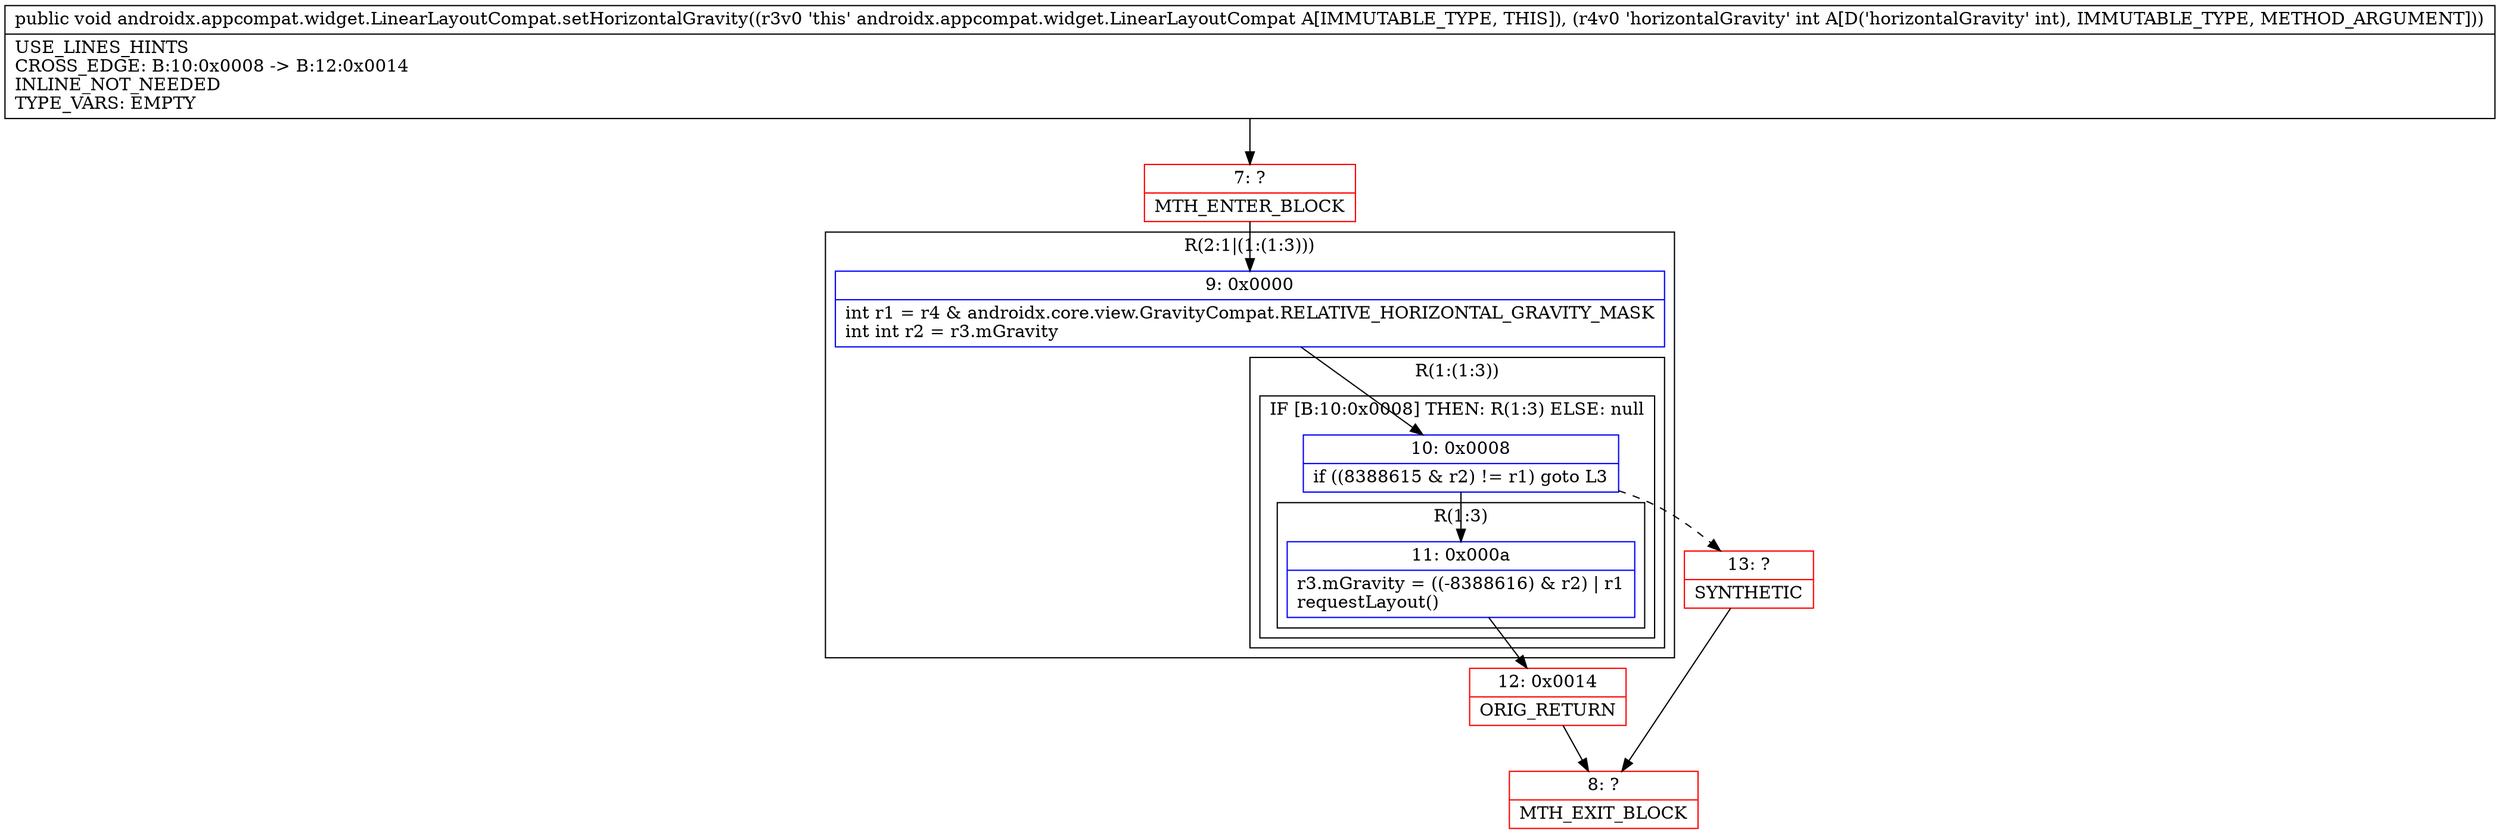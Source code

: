 digraph "CFG forandroidx.appcompat.widget.LinearLayoutCompat.setHorizontalGravity(I)V" {
subgraph cluster_Region_1069203591 {
label = "R(2:1|(1:(1:3)))";
node [shape=record,color=blue];
Node_9 [shape=record,label="{9\:\ 0x0000|int r1 = r4 & androidx.core.view.GravityCompat.RELATIVE_HORIZONTAL_GRAVITY_MASK\lint int r2 = r3.mGravity\l}"];
subgraph cluster_Region_669215762 {
label = "R(1:(1:3))";
node [shape=record,color=blue];
subgraph cluster_IfRegion_1277468727 {
label = "IF [B:10:0x0008] THEN: R(1:3) ELSE: null";
node [shape=record,color=blue];
Node_10 [shape=record,label="{10\:\ 0x0008|if ((8388615 & r2) != r1) goto L3\l}"];
subgraph cluster_Region_312186563 {
label = "R(1:3)";
node [shape=record,color=blue];
Node_11 [shape=record,label="{11\:\ 0x000a|r3.mGravity = ((\-8388616) & r2) \| r1\lrequestLayout()\l}"];
}
}
}
}
Node_7 [shape=record,color=red,label="{7\:\ ?|MTH_ENTER_BLOCK\l}"];
Node_12 [shape=record,color=red,label="{12\:\ 0x0014|ORIG_RETURN\l}"];
Node_8 [shape=record,color=red,label="{8\:\ ?|MTH_EXIT_BLOCK\l}"];
Node_13 [shape=record,color=red,label="{13\:\ ?|SYNTHETIC\l}"];
MethodNode[shape=record,label="{public void androidx.appcompat.widget.LinearLayoutCompat.setHorizontalGravity((r3v0 'this' androidx.appcompat.widget.LinearLayoutCompat A[IMMUTABLE_TYPE, THIS]), (r4v0 'horizontalGravity' int A[D('horizontalGravity' int), IMMUTABLE_TYPE, METHOD_ARGUMENT]))  | USE_LINES_HINTS\lCROSS_EDGE: B:10:0x0008 \-\> B:12:0x0014\lINLINE_NOT_NEEDED\lTYPE_VARS: EMPTY\l}"];
MethodNode -> Node_7;Node_9 -> Node_10;
Node_10 -> Node_11;
Node_10 -> Node_13[style=dashed];
Node_11 -> Node_12;
Node_7 -> Node_9;
Node_12 -> Node_8;
Node_13 -> Node_8;
}

